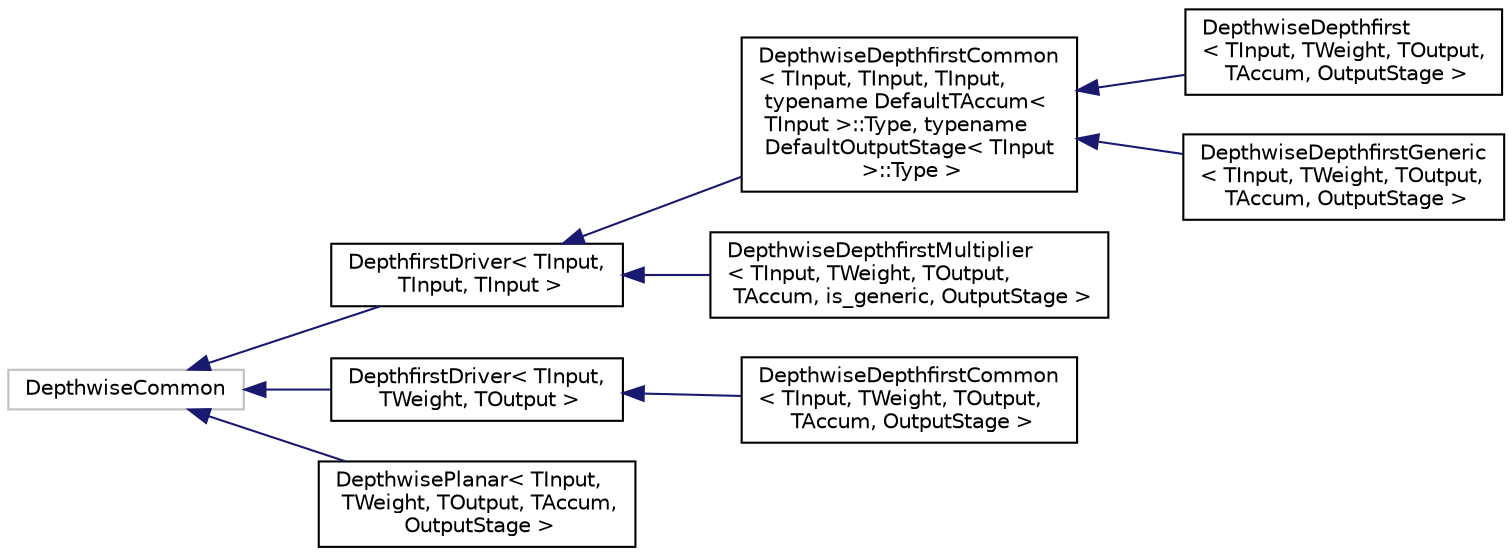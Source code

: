 digraph "Graphical Class Hierarchy"
{
 // LATEX_PDF_SIZE
  edge [fontname="Helvetica",fontsize="10",labelfontname="Helvetica",labelfontsize="10"];
  node [fontname="Helvetica",fontsize="10",shape=record];
  rankdir="LR";
  Node153 [label="DepthwiseCommon",height=0.2,width=0.4,color="grey75", fillcolor="white", style="filled",tooltip=" "];
  Node153 -> Node0 [dir="back",color="midnightblue",fontsize="10",style="solid",fontname="Helvetica"];
  Node0 [label="DepthfirstDriver\< TInput,\l TInput, TInput \>",height=0.2,width=0.4,color="black", fillcolor="white", style="filled",URL="$classarm__conv_1_1depthwise_1_1_depthfirst_driver.xhtml",tooltip=" "];
  Node0 -> Node1 [dir="back",color="midnightblue",fontsize="10",style="solid",fontname="Helvetica"];
  Node1 [label="DepthwiseDepthfirstCommon\l\< TInput, TInput, TInput,\l typename DefaultTAccum\<\l TInput \>::Type, typename\l DefaultOutputStage\< TInput\l \>::Type \>",height=0.2,width=0.4,color="black", fillcolor="white", style="filled",URL="$classarm__conv_1_1depthwise_1_1_depthwise_depthfirst_common.xhtml",tooltip=" "];
  Node1 -> Node2 [dir="back",color="midnightblue",fontsize="10",style="solid",fontname="Helvetica"];
  Node2 [label="DepthwiseDepthfirst\l\< TInput, TWeight, TOutput,\l TAccum, OutputStage \>",height=0.2,width=0.4,color="black", fillcolor="white", style="filled",URL="$classarm__conv_1_1depthwise_1_1_depthwise_depthfirst.xhtml",tooltip=" "];
  Node1 -> Node3 [dir="back",color="midnightblue",fontsize="10",style="solid",fontname="Helvetica"];
  Node3 [label="DepthwiseDepthfirstGeneric\l\< TInput, TWeight, TOutput,\l TAccum, OutputStage \>",height=0.2,width=0.4,color="black", fillcolor="white", style="filled",URL="$classarm__conv_1_1depthwise_1_1_depthwise_depthfirst_generic.xhtml",tooltip=" "];
  Node0 -> Node4 [dir="back",color="midnightblue",fontsize="10",style="solid",fontname="Helvetica"];
  Node4 [label="DepthwiseDepthfirstMultiplier\l\< TInput, TWeight, TOutput,\l TAccum, is_generic, OutputStage \>",height=0.2,width=0.4,color="black", fillcolor="white", style="filled",URL="$classarm__conv_1_1depthwise_1_1_depthwise_depthfirst_multiplier.xhtml",tooltip=" "];
  Node153 -> Node159 [dir="back",color="midnightblue",fontsize="10",style="solid",fontname="Helvetica"];
  Node159 [label="DepthfirstDriver\< TInput,\l TWeight, TOutput \>",height=0.2,width=0.4,color="black", fillcolor="white", style="filled",URL="$classarm__conv_1_1depthwise_1_1_depthfirst_driver.xhtml",tooltip=" "];
  Node159 -> Node160 [dir="back",color="midnightblue",fontsize="10",style="solid",fontname="Helvetica"];
  Node160 [label="DepthwiseDepthfirstCommon\l\< TInput, TWeight, TOutput,\l TAccum, OutputStage \>",height=0.2,width=0.4,color="black", fillcolor="white", style="filled",URL="$classarm__conv_1_1depthwise_1_1_depthwise_depthfirst_common.xhtml",tooltip=" "];
  Node153 -> Node161 [dir="back",color="midnightblue",fontsize="10",style="solid",fontname="Helvetica"];
  Node161 [label="DepthwisePlanar\< TInput,\l TWeight, TOutput, TAccum,\l OutputStage \>",height=0.2,width=0.4,color="black", fillcolor="white", style="filled",URL="$classarm__conv_1_1depthwise_1_1_depthwise_planar.xhtml",tooltip=" "];
}
